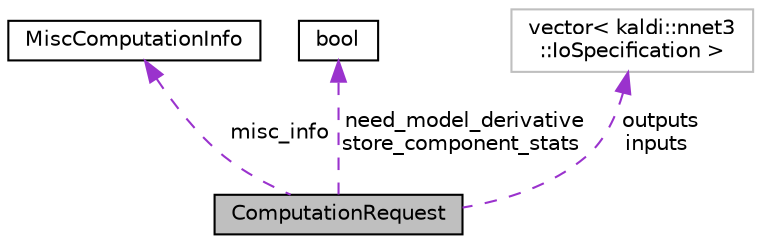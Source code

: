 digraph "ComputationRequest"
{
  edge [fontname="Helvetica",fontsize="10",labelfontname="Helvetica",labelfontsize="10"];
  node [fontname="Helvetica",fontsize="10",shape=record];
  Node1 [label="ComputationRequest",height=0.2,width=0.4,color="black", fillcolor="grey75", style="filled", fontcolor="black"];
  Node2 -> Node1 [dir="back",color="darkorchid3",fontsize="10",style="dashed",label=" misc_info" ,fontname="Helvetica"];
  Node2 [label="MiscComputationInfo",height=0.2,width=0.4,color="black", fillcolor="white", style="filled",URL="$structkaldi_1_1nnet3_1_1MiscComputationInfo.html"];
  Node3 -> Node1 [dir="back",color="darkorchid3",fontsize="10",style="dashed",label=" need_model_derivative\nstore_component_stats" ,fontname="Helvetica"];
  Node3 [label="bool",height=0.2,width=0.4,color="black", fillcolor="white", style="filled",URL="$classbool.html"];
  Node4 -> Node1 [dir="back",color="darkorchid3",fontsize="10",style="dashed",label=" outputs\ninputs" ,fontname="Helvetica"];
  Node4 [label="vector\< kaldi::nnet3\l::IoSpecification \>",height=0.2,width=0.4,color="grey75", fillcolor="white", style="filled"];
}
